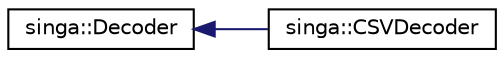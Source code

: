 digraph "Graphical Class Hierarchy"
{
  edge [fontname="Helvetica",fontsize="10",labelfontname="Helvetica",labelfontsize="10"];
  node [fontname="Helvetica",fontsize="10",shape=record];
  rankdir="LR";
  Node0 [label="singa::Decoder",height=0.2,width=0.4,color="black", fillcolor="white", style="filled",URL="$classsinga_1_1Decoder.html",tooltip="The base decoder that converts a string into a set of tensors. "];
  Node0 -> Node1 [dir="back",color="midnightblue",fontsize="10",style="solid",fontname="Helvetica"];
  Node1 [label="singa::CSVDecoder",height=0.2,width=0.4,color="black", fillcolor="white", style="filled",URL="$classsinga_1_1CSVDecoder.html",tooltip="Decode the string of csv formated data into data tensor (dtype is kFloat32) and optionally a label te..."];
}
